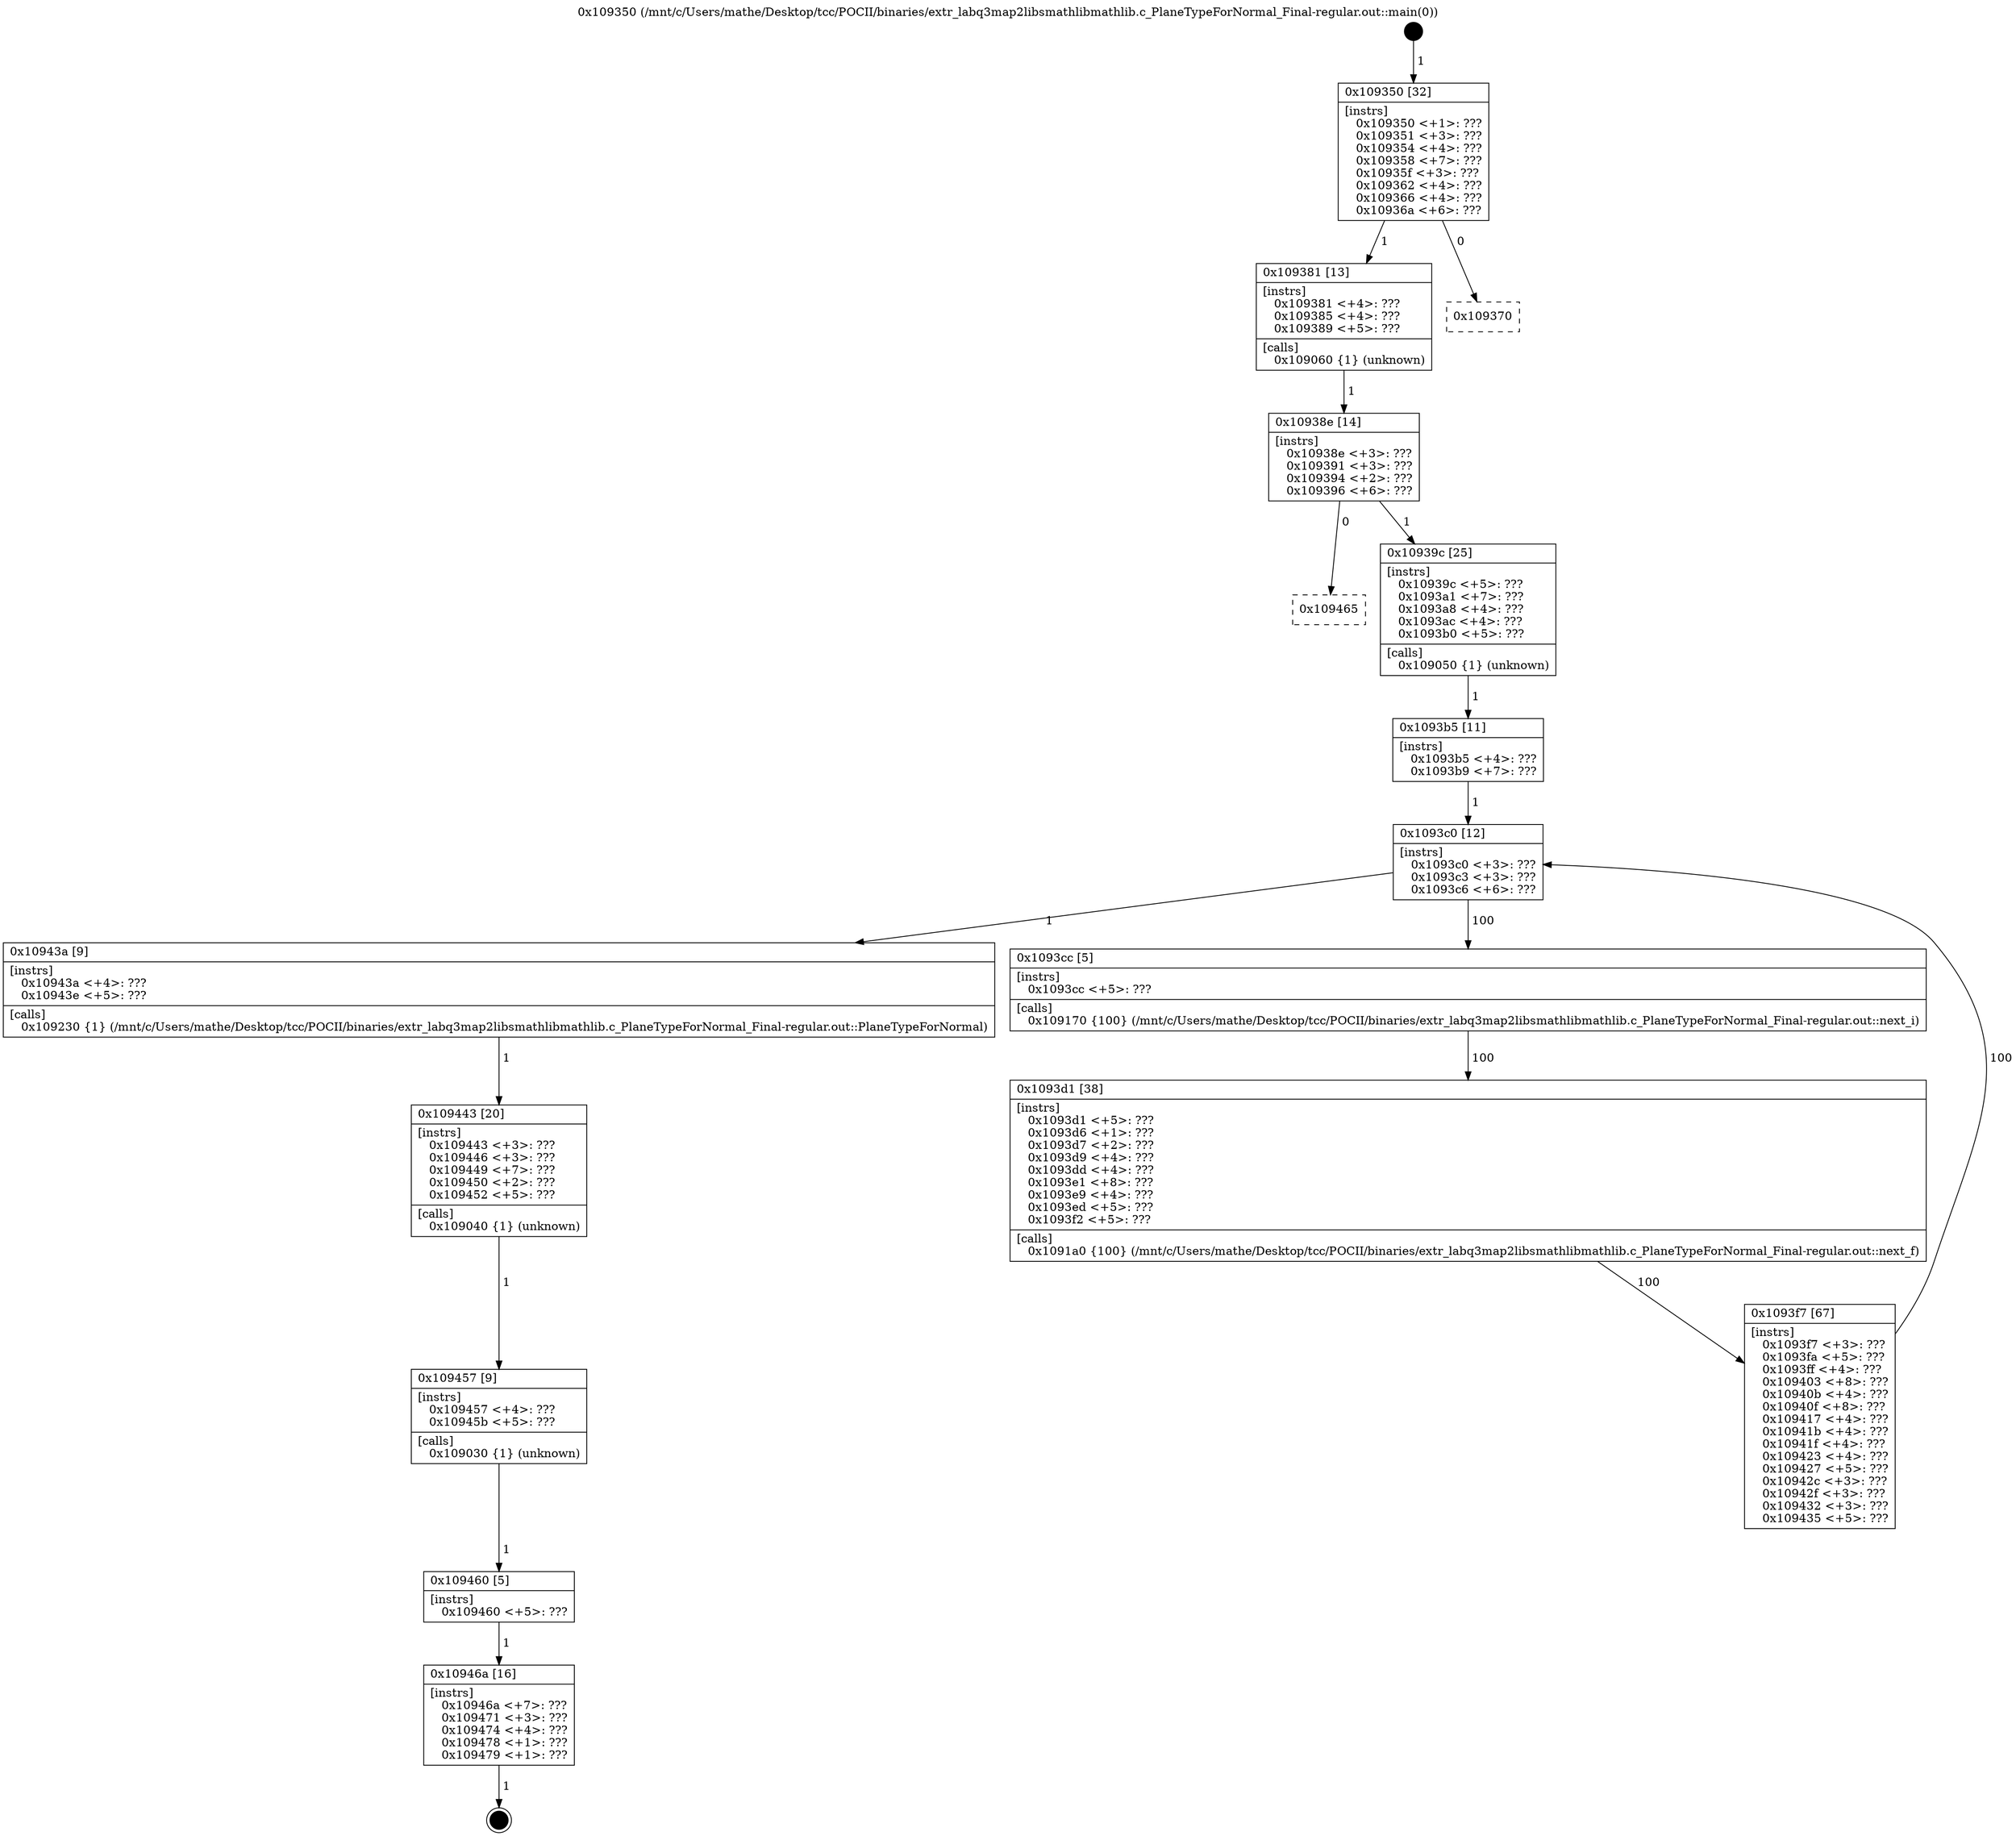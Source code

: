digraph "0x109350" {
  label = "0x109350 (/mnt/c/Users/mathe/Desktop/tcc/POCII/binaries/extr_labq3map2libsmathlibmathlib.c_PlaneTypeForNormal_Final-regular.out::main(0))"
  labelloc = "t"
  node[shape=record]

  Entry [label="",width=0.3,height=0.3,shape=circle,fillcolor=black,style=filled]
  "0x109350" [label="{
     0x109350 [32]\l
     | [instrs]\l
     &nbsp;&nbsp;0x109350 \<+1\>: ???\l
     &nbsp;&nbsp;0x109351 \<+3\>: ???\l
     &nbsp;&nbsp;0x109354 \<+4\>: ???\l
     &nbsp;&nbsp;0x109358 \<+7\>: ???\l
     &nbsp;&nbsp;0x10935f \<+3\>: ???\l
     &nbsp;&nbsp;0x109362 \<+4\>: ???\l
     &nbsp;&nbsp;0x109366 \<+4\>: ???\l
     &nbsp;&nbsp;0x10936a \<+6\>: ???\l
  }"]
  "0x109381" [label="{
     0x109381 [13]\l
     | [instrs]\l
     &nbsp;&nbsp;0x109381 \<+4\>: ???\l
     &nbsp;&nbsp;0x109385 \<+4\>: ???\l
     &nbsp;&nbsp;0x109389 \<+5\>: ???\l
     | [calls]\l
     &nbsp;&nbsp;0x109060 \{1\} (unknown)\l
  }"]
  "0x109370" [label="{
     0x109370\l
  }", style=dashed]
  "0x10938e" [label="{
     0x10938e [14]\l
     | [instrs]\l
     &nbsp;&nbsp;0x10938e \<+3\>: ???\l
     &nbsp;&nbsp;0x109391 \<+3\>: ???\l
     &nbsp;&nbsp;0x109394 \<+2\>: ???\l
     &nbsp;&nbsp;0x109396 \<+6\>: ???\l
  }"]
  "0x109465" [label="{
     0x109465\l
  }", style=dashed]
  "0x10939c" [label="{
     0x10939c [25]\l
     | [instrs]\l
     &nbsp;&nbsp;0x10939c \<+5\>: ???\l
     &nbsp;&nbsp;0x1093a1 \<+7\>: ???\l
     &nbsp;&nbsp;0x1093a8 \<+4\>: ???\l
     &nbsp;&nbsp;0x1093ac \<+4\>: ???\l
     &nbsp;&nbsp;0x1093b0 \<+5\>: ???\l
     | [calls]\l
     &nbsp;&nbsp;0x109050 \{1\} (unknown)\l
  }"]
  Exit [label="",width=0.3,height=0.3,shape=circle,fillcolor=black,style=filled,peripheries=2]
  "0x1093c0" [label="{
     0x1093c0 [12]\l
     | [instrs]\l
     &nbsp;&nbsp;0x1093c0 \<+3\>: ???\l
     &nbsp;&nbsp;0x1093c3 \<+3\>: ???\l
     &nbsp;&nbsp;0x1093c6 \<+6\>: ???\l
  }"]
  "0x10943a" [label="{
     0x10943a [9]\l
     | [instrs]\l
     &nbsp;&nbsp;0x10943a \<+4\>: ???\l
     &nbsp;&nbsp;0x10943e \<+5\>: ???\l
     | [calls]\l
     &nbsp;&nbsp;0x109230 \{1\} (/mnt/c/Users/mathe/Desktop/tcc/POCII/binaries/extr_labq3map2libsmathlibmathlib.c_PlaneTypeForNormal_Final-regular.out::PlaneTypeForNormal)\l
  }"]
  "0x1093cc" [label="{
     0x1093cc [5]\l
     | [instrs]\l
     &nbsp;&nbsp;0x1093cc \<+5\>: ???\l
     | [calls]\l
     &nbsp;&nbsp;0x109170 \{100\} (/mnt/c/Users/mathe/Desktop/tcc/POCII/binaries/extr_labq3map2libsmathlibmathlib.c_PlaneTypeForNormal_Final-regular.out::next_i)\l
  }"]
  "0x1093d1" [label="{
     0x1093d1 [38]\l
     | [instrs]\l
     &nbsp;&nbsp;0x1093d1 \<+5\>: ???\l
     &nbsp;&nbsp;0x1093d6 \<+1\>: ???\l
     &nbsp;&nbsp;0x1093d7 \<+2\>: ???\l
     &nbsp;&nbsp;0x1093d9 \<+4\>: ???\l
     &nbsp;&nbsp;0x1093dd \<+4\>: ???\l
     &nbsp;&nbsp;0x1093e1 \<+8\>: ???\l
     &nbsp;&nbsp;0x1093e9 \<+4\>: ???\l
     &nbsp;&nbsp;0x1093ed \<+5\>: ???\l
     &nbsp;&nbsp;0x1093f2 \<+5\>: ???\l
     | [calls]\l
     &nbsp;&nbsp;0x1091a0 \{100\} (/mnt/c/Users/mathe/Desktop/tcc/POCII/binaries/extr_labq3map2libsmathlibmathlib.c_PlaneTypeForNormal_Final-regular.out::next_f)\l
  }"]
  "0x1093f7" [label="{
     0x1093f7 [67]\l
     | [instrs]\l
     &nbsp;&nbsp;0x1093f7 \<+3\>: ???\l
     &nbsp;&nbsp;0x1093fa \<+5\>: ???\l
     &nbsp;&nbsp;0x1093ff \<+4\>: ???\l
     &nbsp;&nbsp;0x109403 \<+8\>: ???\l
     &nbsp;&nbsp;0x10940b \<+4\>: ???\l
     &nbsp;&nbsp;0x10940f \<+8\>: ???\l
     &nbsp;&nbsp;0x109417 \<+4\>: ???\l
     &nbsp;&nbsp;0x10941b \<+4\>: ???\l
     &nbsp;&nbsp;0x10941f \<+4\>: ???\l
     &nbsp;&nbsp;0x109423 \<+4\>: ???\l
     &nbsp;&nbsp;0x109427 \<+5\>: ???\l
     &nbsp;&nbsp;0x10942c \<+3\>: ???\l
     &nbsp;&nbsp;0x10942f \<+3\>: ???\l
     &nbsp;&nbsp;0x109432 \<+3\>: ???\l
     &nbsp;&nbsp;0x109435 \<+5\>: ???\l
  }"]
  "0x1093b5" [label="{
     0x1093b5 [11]\l
     | [instrs]\l
     &nbsp;&nbsp;0x1093b5 \<+4\>: ???\l
     &nbsp;&nbsp;0x1093b9 \<+7\>: ???\l
  }"]
  "0x109443" [label="{
     0x109443 [20]\l
     | [instrs]\l
     &nbsp;&nbsp;0x109443 \<+3\>: ???\l
     &nbsp;&nbsp;0x109446 \<+3\>: ???\l
     &nbsp;&nbsp;0x109449 \<+7\>: ???\l
     &nbsp;&nbsp;0x109450 \<+2\>: ???\l
     &nbsp;&nbsp;0x109452 \<+5\>: ???\l
     | [calls]\l
     &nbsp;&nbsp;0x109040 \{1\} (unknown)\l
  }"]
  "0x109457" [label="{
     0x109457 [9]\l
     | [instrs]\l
     &nbsp;&nbsp;0x109457 \<+4\>: ???\l
     &nbsp;&nbsp;0x10945b \<+5\>: ???\l
     | [calls]\l
     &nbsp;&nbsp;0x109030 \{1\} (unknown)\l
  }"]
  "0x109460" [label="{
     0x109460 [5]\l
     | [instrs]\l
     &nbsp;&nbsp;0x109460 \<+5\>: ???\l
  }"]
  "0x10946a" [label="{
     0x10946a [16]\l
     | [instrs]\l
     &nbsp;&nbsp;0x10946a \<+7\>: ???\l
     &nbsp;&nbsp;0x109471 \<+3\>: ???\l
     &nbsp;&nbsp;0x109474 \<+4\>: ???\l
     &nbsp;&nbsp;0x109478 \<+1\>: ???\l
     &nbsp;&nbsp;0x109479 \<+1\>: ???\l
  }"]
  Entry -> "0x109350" [label=" 1"]
  "0x109350" -> "0x109381" [label=" 1"]
  "0x109350" -> "0x109370" [label=" 0"]
  "0x109381" -> "0x10938e" [label=" 1"]
  "0x10938e" -> "0x109465" [label=" 0"]
  "0x10938e" -> "0x10939c" [label=" 1"]
  "0x10946a" -> Exit [label=" 1"]
  "0x10939c" -> "0x1093b5" [label=" 1"]
  "0x1093c0" -> "0x10943a" [label=" 1"]
  "0x1093c0" -> "0x1093cc" [label=" 100"]
  "0x1093cc" -> "0x1093d1" [label=" 100"]
  "0x1093d1" -> "0x1093f7" [label=" 100"]
  "0x1093b5" -> "0x1093c0" [label=" 1"]
  "0x1093f7" -> "0x1093c0" [label=" 100"]
  "0x10943a" -> "0x109443" [label=" 1"]
  "0x109443" -> "0x109457" [label=" 1"]
  "0x109457" -> "0x109460" [label=" 1"]
  "0x109460" -> "0x10946a" [label=" 1"]
}
